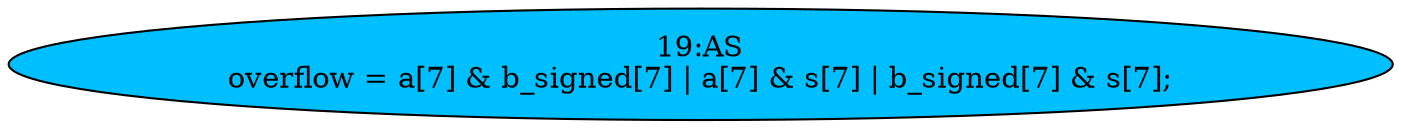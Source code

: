 strict digraph "" {
	node [label="\N"];
	"19:AS"	[ast="<pyverilog.vparser.ast.Assign object at 0x7f0501add9d0>",
		def_var="['overflow']",
		fillcolor=deepskyblue,
		label="19:AS
overflow = a[7] & b_signed[7] | a[7] & s[7] | b_signed[7] & s[7];",
		statements="[]",
		style=filled,
		typ=Assign,
		use_var="['a', 'b_signed', 'a', 's', 'b_signed', 's']"];
}
